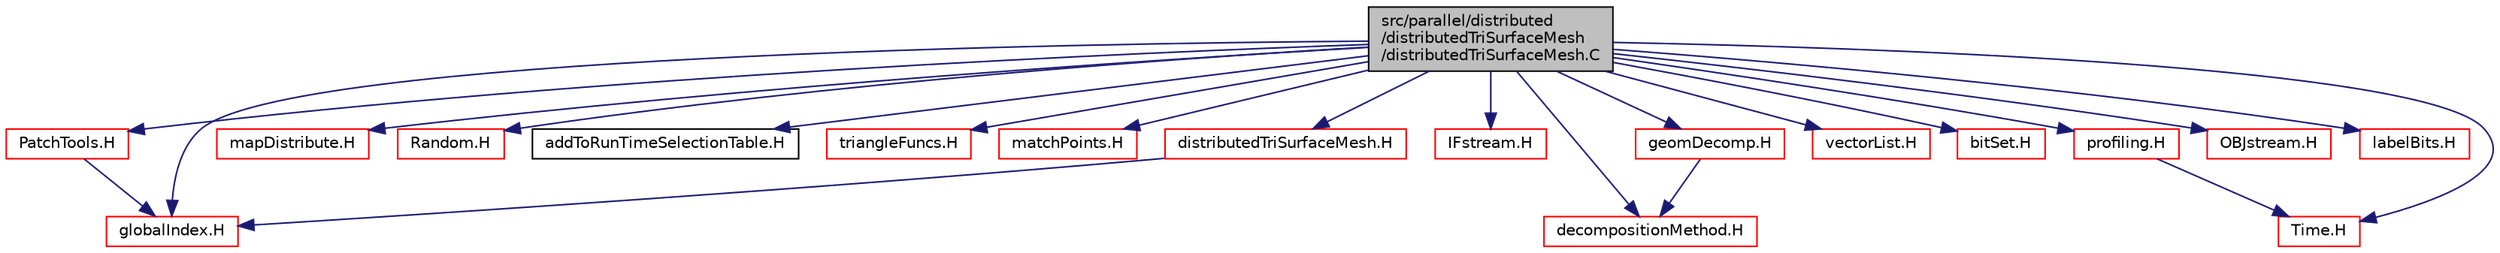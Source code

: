 digraph "src/parallel/distributed/distributedTriSurfaceMesh/distributedTriSurfaceMesh.C"
{
  bgcolor="transparent";
  edge [fontname="Helvetica",fontsize="10",labelfontname="Helvetica",labelfontsize="10"];
  node [fontname="Helvetica",fontsize="10",shape=record];
  Node1 [label="src/parallel/distributed\l/distributedTriSurfaceMesh\l/distributedTriSurfaceMesh.C",height=0.2,width=0.4,color="black", fillcolor="grey75", style="filled" fontcolor="black"];
  Node1 -> Node2 [color="midnightblue",fontsize="10",style="solid",fontname="Helvetica"];
  Node2 [label="distributedTriSurfaceMesh.H",height=0.2,width=0.4,color="red",URL="$distributedTriSurfaceMesh_8H.html"];
  Node2 -> Node3 [color="midnightblue",fontsize="10",style="solid",fontname="Helvetica"];
  Node3 [label="globalIndex.H",height=0.2,width=0.4,color="red",URL="$globalIndex_8H.html"];
  Node1 -> Node4 [color="midnightblue",fontsize="10",style="solid",fontname="Helvetica"];
  Node4 [label="mapDistribute.H",height=0.2,width=0.4,color="red",URL="$mapDistribute_8H.html"];
  Node1 -> Node5 [color="midnightblue",fontsize="10",style="solid",fontname="Helvetica"];
  Node5 [label="Random.H",height=0.2,width=0.4,color="red",URL="$Random_8H.html"];
  Node1 -> Node6 [color="midnightblue",fontsize="10",style="solid",fontname="Helvetica"];
  Node6 [label="addToRunTimeSelectionTable.H",height=0.2,width=0.4,color="black",URL="$addToRunTimeSelectionTable_8H.html",tooltip="Macros for easy insertion into run-time selection tables. "];
  Node1 -> Node7 [color="midnightblue",fontsize="10",style="solid",fontname="Helvetica"];
  Node7 [label="triangleFuncs.H",height=0.2,width=0.4,color="red",URL="$triangleFuncs_8H.html"];
  Node1 -> Node8 [color="midnightblue",fontsize="10",style="solid",fontname="Helvetica"];
  Node8 [label="matchPoints.H",height=0.2,width=0.4,color="red",URL="$matchPoints_8H.html",tooltip="Determine correspondence between points. See below. "];
  Node1 -> Node3 [color="midnightblue",fontsize="10",style="solid",fontname="Helvetica"];
  Node1 -> Node9 [color="midnightblue",fontsize="10",style="solid",fontname="Helvetica"];
  Node9 [label="Time.H",height=0.2,width=0.4,color="red",URL="$Time_8H.html"];
  Node1 -> Node10 [color="midnightblue",fontsize="10",style="solid",fontname="Helvetica"];
  Node10 [label="IFstream.H",height=0.2,width=0.4,color="red",URL="$IFstream_8H.html"];
  Node1 -> Node11 [color="midnightblue",fontsize="10",style="solid",fontname="Helvetica"];
  Node11 [label="decompositionMethod.H",height=0.2,width=0.4,color="red",URL="$decompositionMethod_8H.html"];
  Node1 -> Node12 [color="midnightblue",fontsize="10",style="solid",fontname="Helvetica"];
  Node12 [label="geomDecomp.H",height=0.2,width=0.4,color="red",URL="$geomDecomp_8H.html"];
  Node12 -> Node11 [color="midnightblue",fontsize="10",style="solid",fontname="Helvetica"];
  Node1 -> Node13 [color="midnightblue",fontsize="10",style="solid",fontname="Helvetica"];
  Node13 [label="vectorList.H",height=0.2,width=0.4,color="red",URL="$vectorList_8H.html"];
  Node1 -> Node14 [color="midnightblue",fontsize="10",style="solid",fontname="Helvetica"];
  Node14 [label="bitSet.H",height=0.2,width=0.4,color="red",URL="$bitSet_8H.html"];
  Node1 -> Node15 [color="midnightblue",fontsize="10",style="solid",fontname="Helvetica"];
  Node15 [label="PatchTools.H",height=0.2,width=0.4,color="red",URL="$PatchTools_8H.html"];
  Node15 -> Node3 [color="midnightblue",fontsize="10",style="solid",fontname="Helvetica"];
  Node1 -> Node16 [color="midnightblue",fontsize="10",style="solid",fontname="Helvetica"];
  Node16 [label="OBJstream.H",height=0.2,width=0.4,color="red",URL="$OBJstream_8H.html"];
  Node1 -> Node17 [color="midnightblue",fontsize="10",style="solid",fontname="Helvetica"];
  Node17 [label="labelBits.H",height=0.2,width=0.4,color="red",URL="$labelBits_8H.html"];
  Node1 -> Node18 [color="midnightblue",fontsize="10",style="solid",fontname="Helvetica"];
  Node18 [label="profiling.H",height=0.2,width=0.4,color="red",URL="$profiling_8H.html"];
  Node18 -> Node9 [color="midnightblue",fontsize="10",style="solid",fontname="Helvetica"];
}

